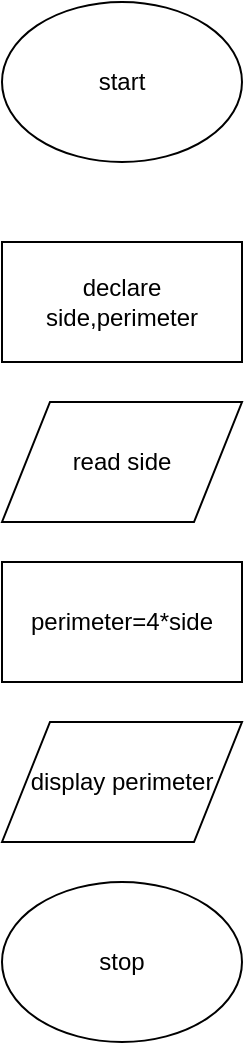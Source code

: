 <mxfile version="12.1.3" type="device" pages="1"><diagram id="gLALQ_tFtey9hEKl4f77" name="Page-1"><mxGraphModel dx="1024" dy="530" grid="1" gridSize="10" guides="1" tooltips="1" connect="1" arrows="1" fold="1" page="1" pageScale="1" pageWidth="827" pageHeight="1169" math="0" shadow="0"><root><mxCell id="0"/><mxCell id="1" parent="0"/><mxCell id="N7rmdhEadTmRw_XyP4fJ-1" value="start" style="ellipse;whiteSpace=wrap;html=1;" vertex="1" parent="1"><mxGeometry x="330" y="20" width="120" height="80" as="geometry"/></mxCell><mxCell id="N7rmdhEadTmRw_XyP4fJ-2" value="declare side,perimeter" style="rounded=0;whiteSpace=wrap;html=1;" vertex="1" parent="1"><mxGeometry x="330" y="140" width="120" height="60" as="geometry"/></mxCell><mxCell id="N7rmdhEadTmRw_XyP4fJ-4" value="read side" style="shape=parallelogram;perimeter=parallelogramPerimeter;whiteSpace=wrap;html=1;" vertex="1" parent="1"><mxGeometry x="330" y="220" width="120" height="60" as="geometry"/></mxCell><mxCell id="N7rmdhEadTmRw_XyP4fJ-6" value="perimeter=4*side" style="rounded=0;whiteSpace=wrap;html=1;" vertex="1" parent="1"><mxGeometry x="330" y="300" width="120" height="60" as="geometry"/></mxCell><mxCell id="N7rmdhEadTmRw_XyP4fJ-7" value="display perimeter" style="shape=parallelogram;perimeter=parallelogramPerimeter;whiteSpace=wrap;html=1;" vertex="1" parent="1"><mxGeometry x="330" y="380" width="120" height="60" as="geometry"/></mxCell><mxCell id="N7rmdhEadTmRw_XyP4fJ-8" value="stop" style="ellipse;whiteSpace=wrap;html=1;" vertex="1" parent="1"><mxGeometry x="330" y="460" width="120" height="80" as="geometry"/></mxCell></root></mxGraphModel></diagram></mxfile>
